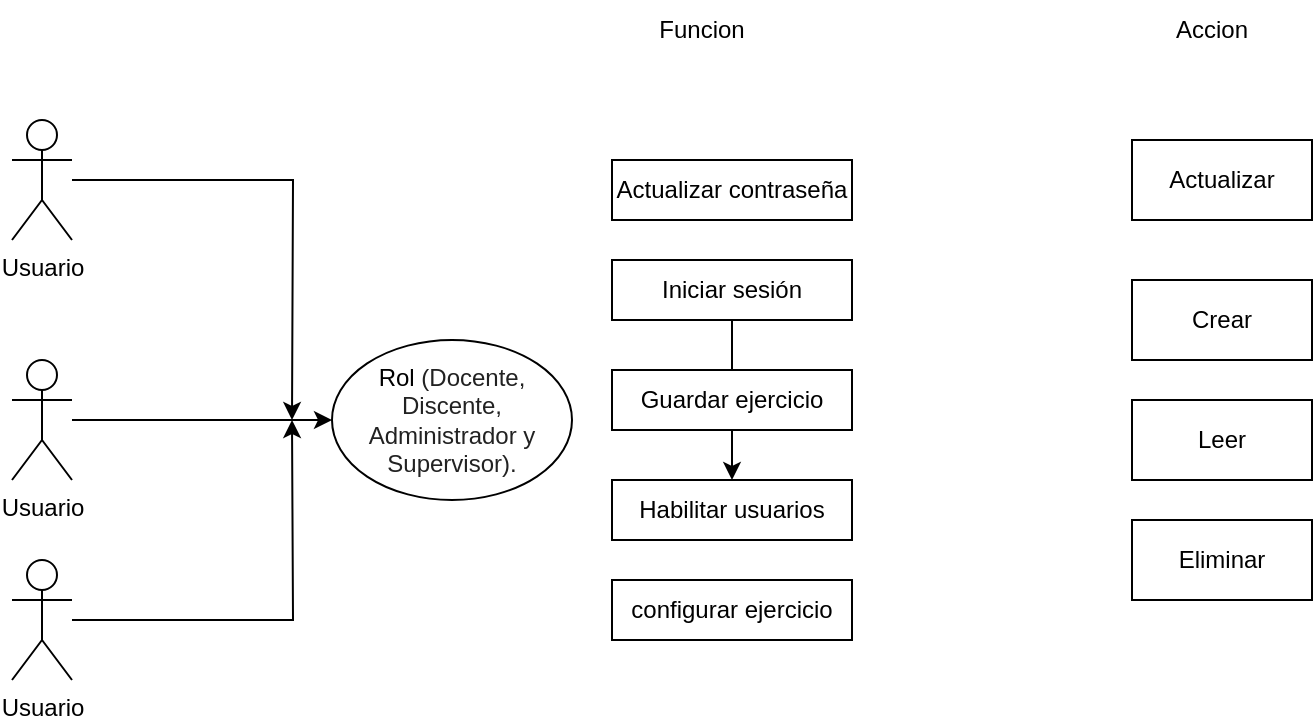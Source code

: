 <mxfile version="17.5.0" type="github">
  <diagram id="R2lEEEUBdFMjLlhIrx00" name="Page-1">
    <mxGraphModel dx="1038" dy="546" grid="1" gridSize="10" guides="1" tooltips="1" connect="1" arrows="1" fold="1" page="1" pageScale="1" pageWidth="850" pageHeight="1100" math="0" shadow="0" extFonts="Permanent Marker^https://fonts.googleapis.com/css?family=Permanent+Marker">
      <root>
        <mxCell id="0" />
        <mxCell id="1" parent="0" />
        <mxCell id="M0097tMdwsT1JYzbOrZ6-18" style="edgeStyle=orthogonalEdgeStyle;rounded=0;orthogonalLoop=1;jettySize=auto;html=1;" parent="1" source="M0097tMdwsT1JYzbOrZ6-1" edge="1">
          <mxGeometry relative="1" as="geometry">
            <mxPoint x="190" y="300" as="targetPoint" />
          </mxGeometry>
        </mxCell>
        <mxCell id="M0097tMdwsT1JYzbOrZ6-1" value="Usuario" style="shape=umlActor;verticalLabelPosition=bottom;verticalAlign=top;html=1;outlineConnect=0;" parent="1" vertex="1">
          <mxGeometry x="50" y="150" width="30" height="60" as="geometry" />
        </mxCell>
        <mxCell id="M0097tMdwsT1JYzbOrZ6-3" value="Actualizar" style="rounded=0;whiteSpace=wrap;html=1;" parent="1" vertex="1">
          <mxGeometry x="610" y="160" width="90" height="40" as="geometry" />
        </mxCell>
        <mxCell id="M0097tMdwsT1JYzbOrZ6-17" style="edgeStyle=orthogonalEdgeStyle;rounded=0;orthogonalLoop=1;jettySize=auto;html=1;entryX=0;entryY=0.5;entryDx=0;entryDy=0;" parent="1" source="M0097tMdwsT1JYzbOrZ6-4" target="cFm9Na95Q6sB4yXjehla-7" edge="1">
          <mxGeometry relative="1" as="geometry">
            <mxPoint x="190" y="300" as="targetPoint" />
          </mxGeometry>
        </mxCell>
        <mxCell id="M0097tMdwsT1JYzbOrZ6-4" value="Usuario" style="shape=umlActor;verticalLabelPosition=bottom;verticalAlign=top;html=1;outlineConnect=0;" parent="1" vertex="1">
          <mxGeometry x="50" y="270" width="30" height="60" as="geometry" />
        </mxCell>
        <mxCell id="M0097tMdwsT1JYzbOrZ6-5" value="Crear" style="rounded=0;whiteSpace=wrap;html=1;" parent="1" vertex="1">
          <mxGeometry x="610" y="230" width="90" height="40" as="geometry" />
        </mxCell>
        <mxCell id="M0097tMdwsT1JYzbOrZ6-6" value="Leer" style="rounded=0;whiteSpace=wrap;html=1;" parent="1" vertex="1">
          <mxGeometry x="610" y="290" width="90" height="40" as="geometry" />
        </mxCell>
        <mxCell id="M0097tMdwsT1JYzbOrZ6-7" value="Eliminar" style="rounded=0;whiteSpace=wrap;html=1;" parent="1" vertex="1">
          <mxGeometry x="610" y="350" width="90" height="40" as="geometry" />
        </mxCell>
        <mxCell id="M0097tMdwsT1JYzbOrZ6-16" style="edgeStyle=orthogonalEdgeStyle;rounded=0;orthogonalLoop=1;jettySize=auto;html=1;entryX=0;entryY=0.5;entryDx=0;entryDy=0;" parent="1" source="M0097tMdwsT1JYzbOrZ6-13" edge="1">
          <mxGeometry relative="1" as="geometry">
            <mxPoint x="190" y="300" as="targetPoint" />
          </mxGeometry>
        </mxCell>
        <mxCell id="M0097tMdwsT1JYzbOrZ6-13" value="Usuario" style="shape=umlActor;verticalLabelPosition=bottom;verticalAlign=top;html=1;outlineConnect=0;" parent="1" vertex="1">
          <mxGeometry x="50" y="370" width="30" height="60" as="geometry" />
        </mxCell>
        <mxCell id="cFm9Na95Q6sB4yXjehla-1" value="Actualizar contraseña" style="rounded=0;whiteSpace=wrap;html=1;" vertex="1" parent="1">
          <mxGeometry x="350" y="170" width="120" height="30" as="geometry" />
        </mxCell>
        <mxCell id="cFm9Na95Q6sB4yXjehla-10" value="" style="edgeStyle=orthogonalEdgeStyle;rounded=0;orthogonalLoop=1;jettySize=auto;html=1;fontFamily=Helvetica;fontSize=12;" edge="1" parent="1" source="cFm9Na95Q6sB4yXjehla-2" target="cFm9Na95Q6sB4yXjehla-4">
          <mxGeometry relative="1" as="geometry" />
        </mxCell>
        <mxCell id="cFm9Na95Q6sB4yXjehla-2" value="Iniciar sesión" style="rounded=0;whiteSpace=wrap;html=1;" vertex="1" parent="1">
          <mxGeometry x="350" y="220" width="120" height="30" as="geometry" />
        </mxCell>
        <mxCell id="cFm9Na95Q6sB4yXjehla-3" value="Guardar ejercicio" style="rounded=0;whiteSpace=wrap;html=1;" vertex="1" parent="1">
          <mxGeometry x="350" y="275" width="120" height="30" as="geometry" />
        </mxCell>
        <mxCell id="cFm9Na95Q6sB4yXjehla-4" value="Habilitar usuarios" style="rounded=0;whiteSpace=wrap;html=1;" vertex="1" parent="1">
          <mxGeometry x="350" y="330" width="120" height="30" as="geometry" />
        </mxCell>
        <mxCell id="cFm9Na95Q6sB4yXjehla-7" value="&lt;font style=&quot;font-size: 12px&quot;&gt;Rol&amp;nbsp;&lt;span lang=&quot;ES-MX&quot; style=&quot;line-height: 107%; color: rgb(34, 34, 34); background: white;&quot;&gt;(Docente, Discente, Administrador y Supervisor).&lt;/span&gt;&lt;/font&gt;" style="ellipse;whiteSpace=wrap;html=1;fontFamily=Helvetica;fontStyle=0" vertex="1" parent="1">
          <mxGeometry x="210" y="260" width="120" height="80" as="geometry" />
        </mxCell>
        <mxCell id="cFm9Na95Q6sB4yXjehla-8" value="Funcion" style="text;html=1;strokeColor=none;fillColor=none;align=center;verticalAlign=middle;whiteSpace=wrap;rounded=0;" vertex="1" parent="1">
          <mxGeometry x="365" y="90" width="60" height="30" as="geometry" />
        </mxCell>
        <mxCell id="cFm9Na95Q6sB4yXjehla-11" value="configurar ejercicio" style="rounded=0;whiteSpace=wrap;html=1;" vertex="1" parent="1">
          <mxGeometry x="350" y="380" width="120" height="30" as="geometry" />
        </mxCell>
        <mxCell id="cFm9Na95Q6sB4yXjehla-12" value="Accion" style="text;html=1;strokeColor=none;fillColor=none;align=center;verticalAlign=middle;whiteSpace=wrap;rounded=0;" vertex="1" parent="1">
          <mxGeometry x="620" y="90" width="60" height="30" as="geometry" />
        </mxCell>
      </root>
    </mxGraphModel>
  </diagram>
</mxfile>
